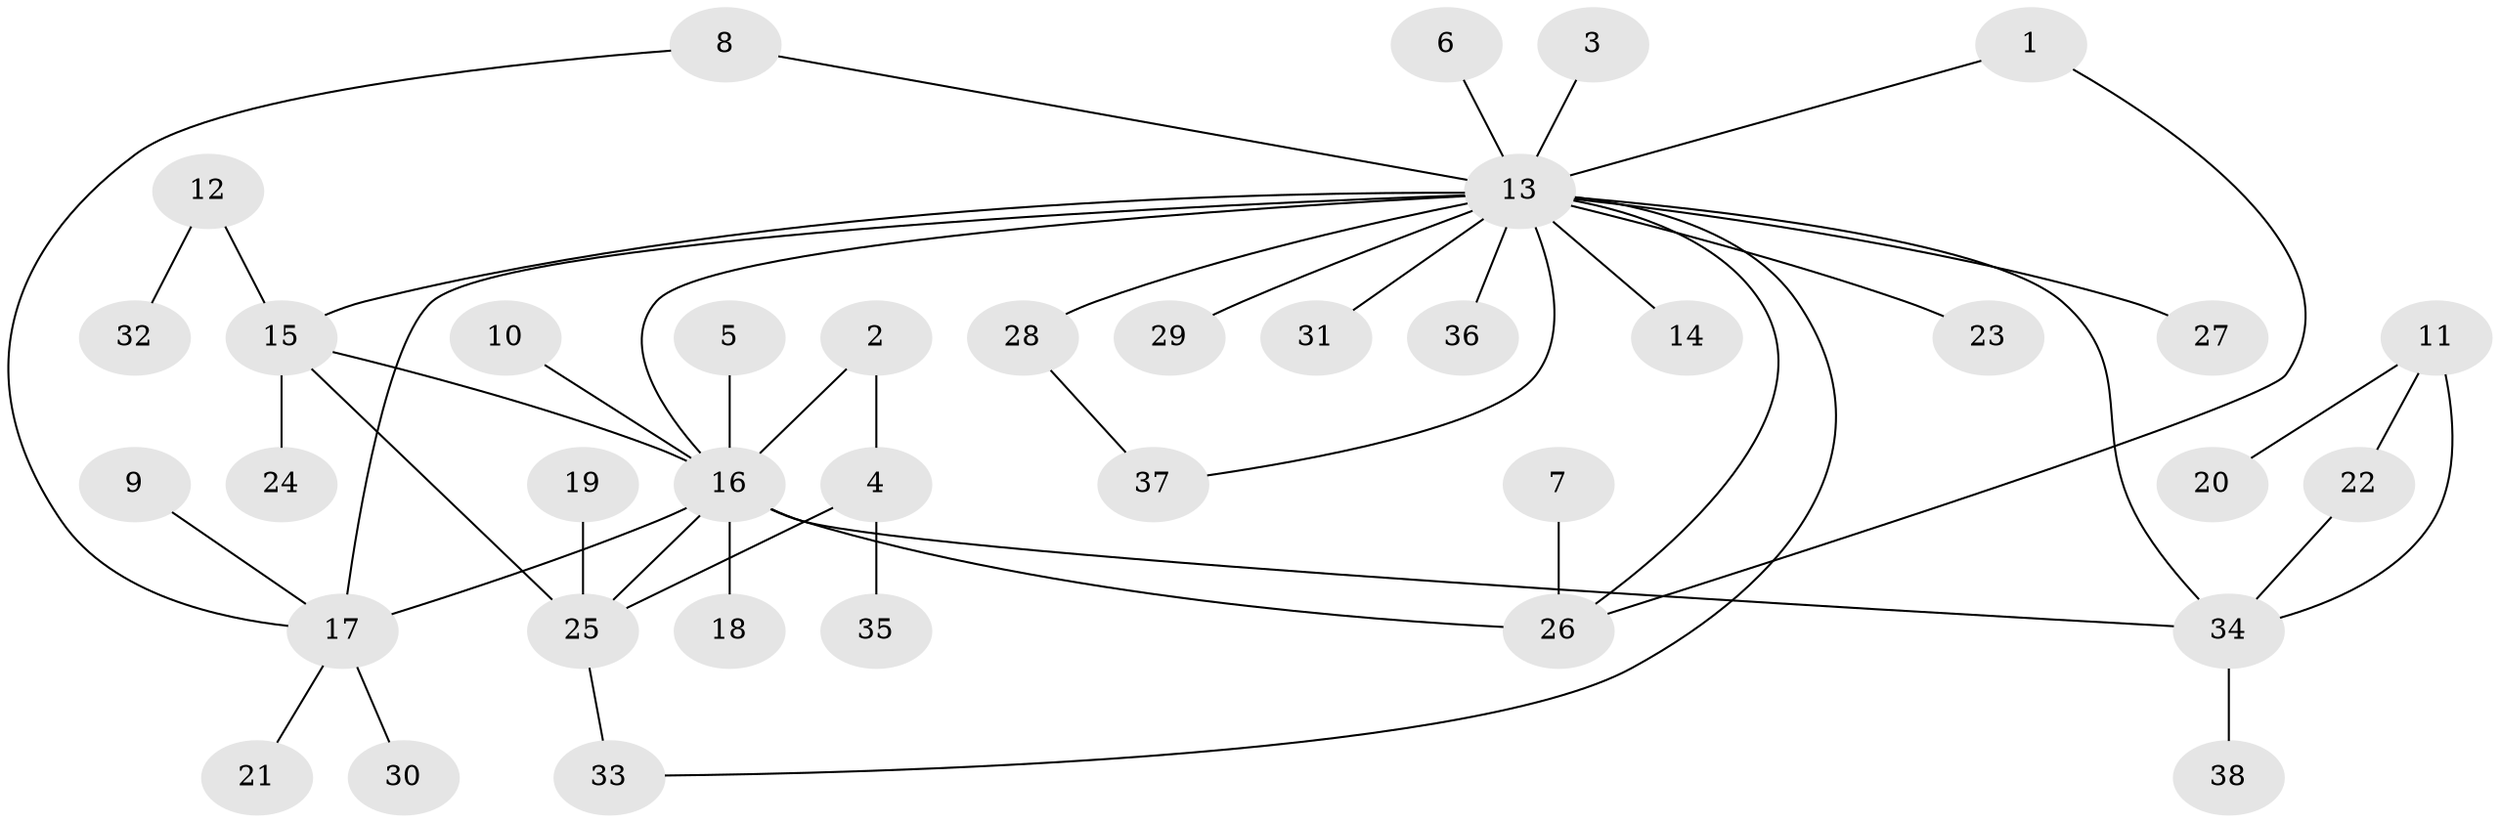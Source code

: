 // original degree distribution, {21: 0.018518518518518517, 12: 0.018518518518518517, 2: 0.2222222222222222, 7: 0.05555555555555555, 3: 0.05555555555555555, 1: 0.5555555555555556, 5: 0.018518518518518517, 6: 0.018518518518518517, 4: 0.037037037037037035}
// Generated by graph-tools (version 1.1) at 2025/36/03/04/25 23:36:55]
// undirected, 38 vertices, 48 edges
graph export_dot {
  node [color=gray90,style=filled];
  1;
  2;
  3;
  4;
  5;
  6;
  7;
  8;
  9;
  10;
  11;
  12;
  13;
  14;
  15;
  16;
  17;
  18;
  19;
  20;
  21;
  22;
  23;
  24;
  25;
  26;
  27;
  28;
  29;
  30;
  31;
  32;
  33;
  34;
  35;
  36;
  37;
  38;
  1 -- 13 [weight=1.0];
  1 -- 26 [weight=1.0];
  2 -- 4 [weight=1.0];
  2 -- 16 [weight=1.0];
  3 -- 13 [weight=1.0];
  4 -- 25 [weight=1.0];
  4 -- 35 [weight=1.0];
  5 -- 16 [weight=1.0];
  6 -- 13 [weight=1.0];
  7 -- 26 [weight=1.0];
  8 -- 13 [weight=1.0];
  8 -- 17 [weight=1.0];
  9 -- 17 [weight=1.0];
  10 -- 16 [weight=1.0];
  11 -- 20 [weight=1.0];
  11 -- 22 [weight=1.0];
  11 -- 34 [weight=1.0];
  12 -- 15 [weight=1.0];
  12 -- 32 [weight=1.0];
  13 -- 14 [weight=1.0];
  13 -- 15 [weight=1.0];
  13 -- 16 [weight=1.0];
  13 -- 17 [weight=1.0];
  13 -- 23 [weight=1.0];
  13 -- 26 [weight=1.0];
  13 -- 27 [weight=1.0];
  13 -- 28 [weight=1.0];
  13 -- 29 [weight=1.0];
  13 -- 31 [weight=1.0];
  13 -- 33 [weight=1.0];
  13 -- 34 [weight=1.0];
  13 -- 36 [weight=1.0];
  13 -- 37 [weight=1.0];
  15 -- 16 [weight=1.0];
  15 -- 24 [weight=1.0];
  15 -- 25 [weight=1.0];
  16 -- 17 [weight=1.0];
  16 -- 18 [weight=1.0];
  16 -- 25 [weight=1.0];
  16 -- 26 [weight=2.0];
  16 -- 34 [weight=1.0];
  17 -- 21 [weight=1.0];
  17 -- 30 [weight=1.0];
  19 -- 25 [weight=1.0];
  22 -- 34 [weight=1.0];
  25 -- 33 [weight=1.0];
  28 -- 37 [weight=1.0];
  34 -- 38 [weight=1.0];
}
